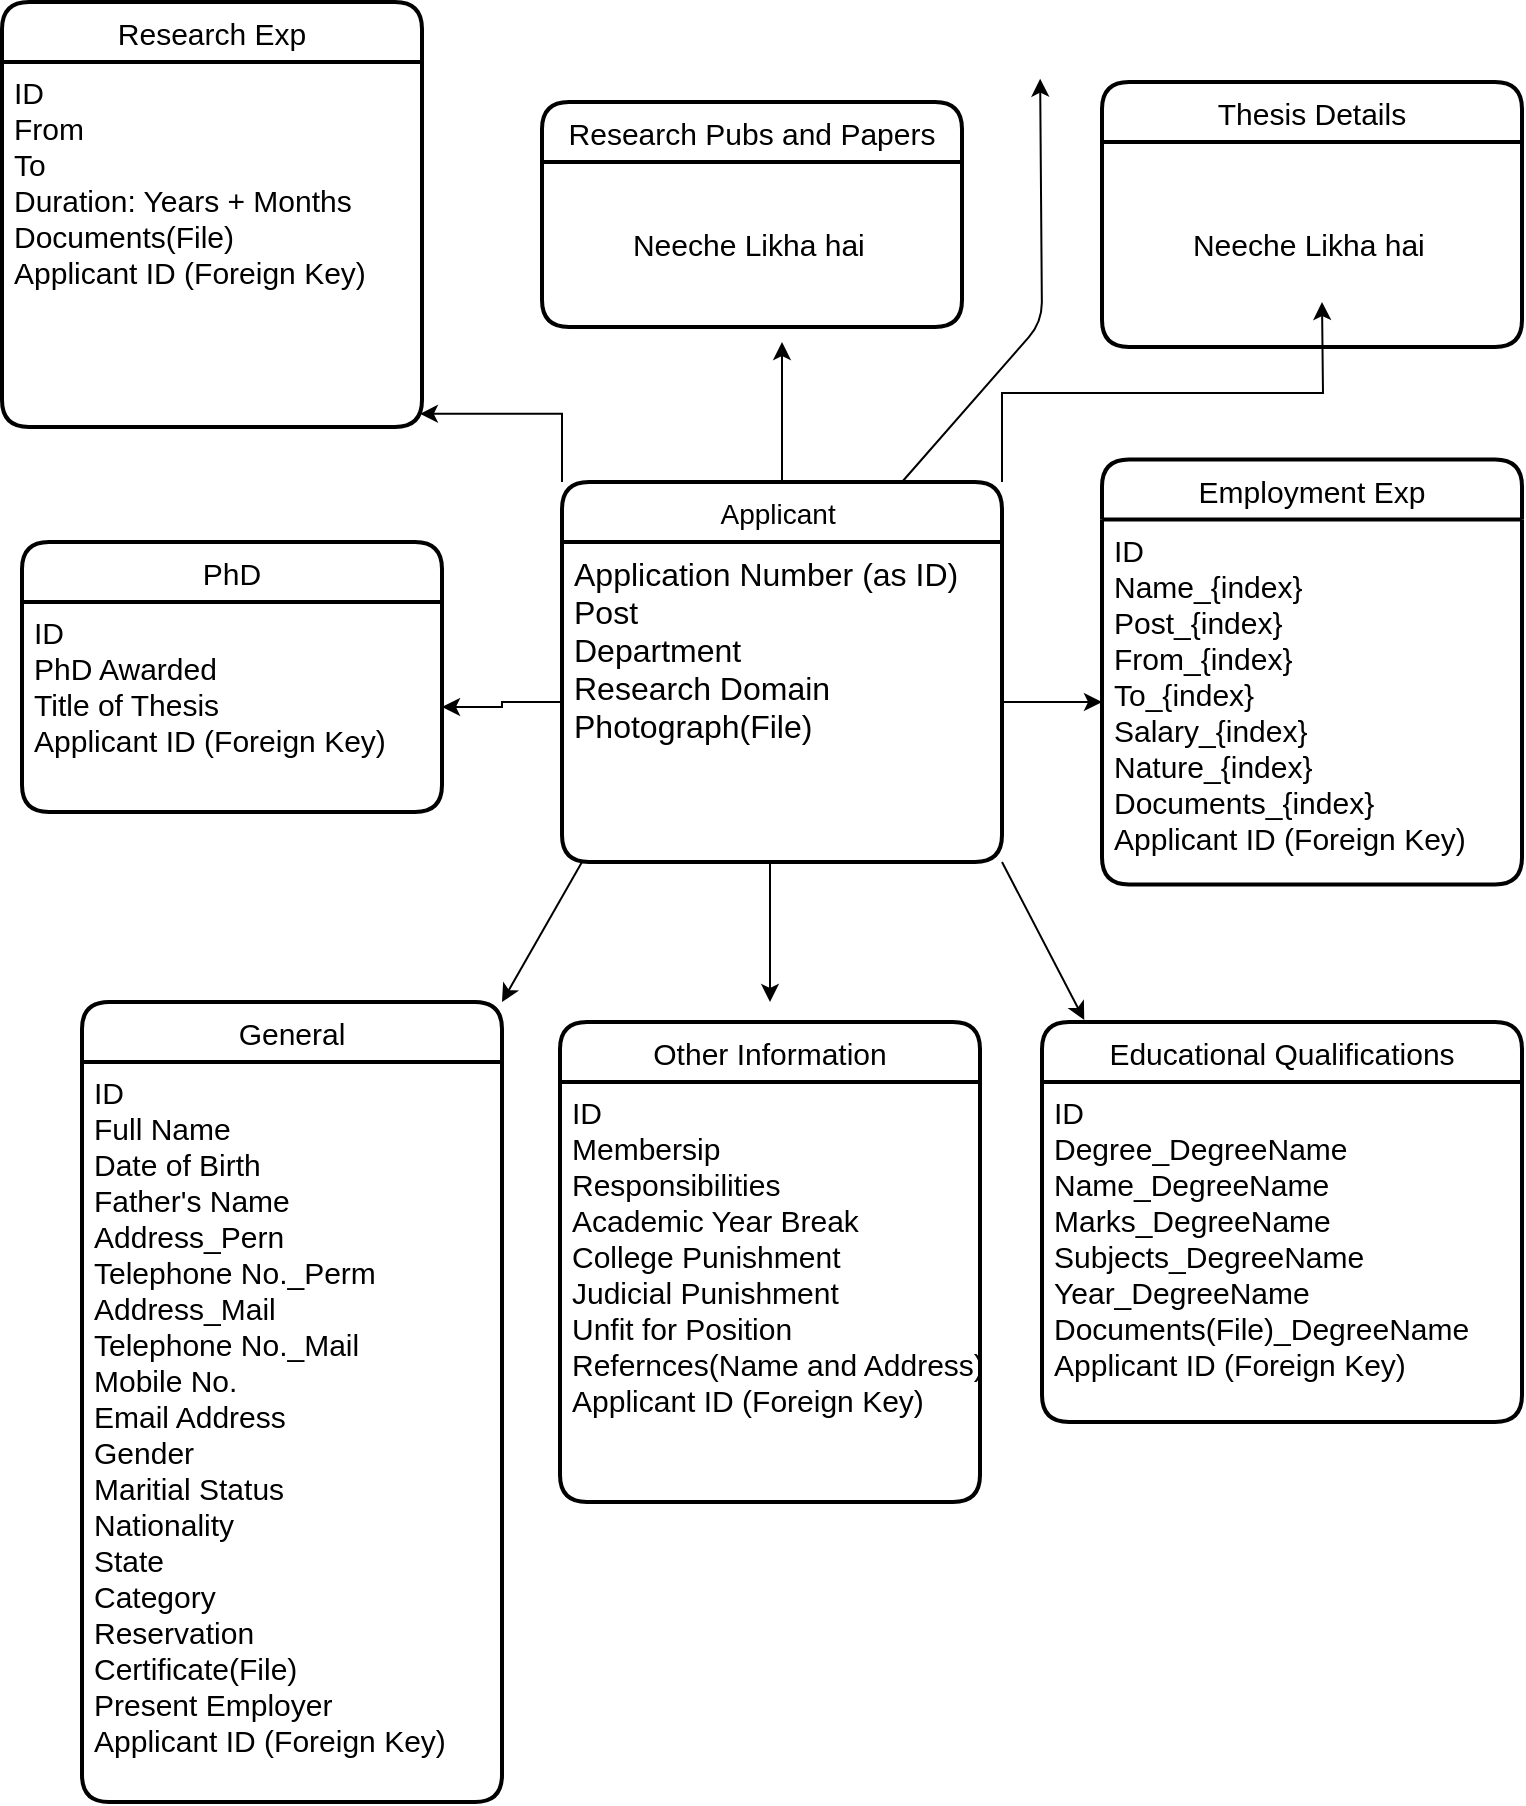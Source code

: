 <mxfile version="14.6.6" type="github">
  <diagram id="C5RBs43oDa-KdzZeNtuy" name="Page-1">
    <mxGraphModel dx="1350" dy="774" grid="1" gridSize="10" guides="1" tooltips="1" connect="1" arrows="1" fold="1" page="1" pageScale="1" pageWidth="827" pageHeight="1169" math="0" shadow="0">
      <root>
        <mxCell id="WIyWlLk6GJQsqaUBKTNV-0" />
        <mxCell id="WIyWlLk6GJQsqaUBKTNV-1" parent="WIyWlLk6GJQsqaUBKTNV-0" />
        <mxCell id="7e9xk0XOVjDDOqrkxnwi-54" style="edgeStyle=orthogonalEdgeStyle;rounded=0;orthogonalLoop=1;jettySize=auto;html=1;exitX=0;exitY=0;exitDx=0;exitDy=0;entryX=0.995;entryY=0.964;entryDx=0;entryDy=0;entryPerimeter=0;fontFamily=Helvetica;fontSize=15;" parent="WIyWlLk6GJQsqaUBKTNV-1" source="7e9xk0XOVjDDOqrkxnwi-30" target="7e9xk0XOVjDDOqrkxnwi-53" edge="1">
          <mxGeometry relative="1" as="geometry" />
        </mxCell>
        <mxCell id="7e9xk0XOVjDDOqrkxnwi-56" style="edgeStyle=orthogonalEdgeStyle;rounded=0;orthogonalLoop=1;jettySize=auto;html=1;exitX=0.5;exitY=0;exitDx=0;exitDy=0;fontFamily=Helvetica;fontSize=15;" parent="WIyWlLk6GJQsqaUBKTNV-1" source="7e9xk0XOVjDDOqrkxnwi-30" edge="1">
          <mxGeometry relative="1" as="geometry">
            <mxPoint x="420" y="200" as="targetPoint" />
          </mxGeometry>
        </mxCell>
        <mxCell id="7e9xk0XOVjDDOqrkxnwi-61" style="edgeStyle=orthogonalEdgeStyle;rounded=0;orthogonalLoop=1;jettySize=auto;html=1;exitX=1;exitY=0;exitDx=0;exitDy=0;fontFamily=Helvetica;fontSize=15;" parent="WIyWlLk6GJQsqaUBKTNV-1" source="7e9xk0XOVjDDOqrkxnwi-30" edge="1">
          <mxGeometry relative="1" as="geometry">
            <mxPoint x="690" y="180" as="targetPoint" />
          </mxGeometry>
        </mxCell>
        <mxCell id="7e9xk0XOVjDDOqrkxnwi-30" value="Applicant " style="swimlane;childLayout=stackLayout;horizontal=1;startSize=30;horizontalStack=0;rounded=1;fontSize=14;fontStyle=0;strokeWidth=2;resizeParent=0;resizeLast=1;shadow=0;dashed=0;align=center;fontFamily=Helvetica;gradientColor=#ffffff;" parent="WIyWlLk6GJQsqaUBKTNV-1" vertex="1">
          <mxGeometry x="310" y="270" width="220" height="190" as="geometry" />
        </mxCell>
        <mxCell id="7e9xk0XOVjDDOqrkxnwi-31" value="Application Number (as ID)&#xa;Post&#xa;Department&#xa;Research Domain&#xa;Photograph(File)" style="align=left;strokeColor=none;fillColor=none;spacingLeft=4;fontSize=16;verticalAlign=top;resizable=0;rotatable=0;part=1;" parent="7e9xk0XOVjDDOqrkxnwi-30" vertex="1">
          <mxGeometry y="30" width="220" height="160" as="geometry" />
        </mxCell>
        <mxCell id="7e9xk0XOVjDDOqrkxnwi-32" value="" style="endArrow=classic;html=1;fontFamily=Helvetica;fontSize=16;entryX=1;entryY=0;entryDx=0;entryDy=0;" parent="WIyWlLk6GJQsqaUBKTNV-1" target="7e9xk0XOVjDDOqrkxnwi-33" edge="1">
          <mxGeometry width="50" height="50" relative="1" as="geometry">
            <mxPoint x="320" y="460" as="sourcePoint" />
            <mxPoint x="250" y="530" as="targetPoint" />
          </mxGeometry>
        </mxCell>
        <mxCell id="7e9xk0XOVjDDOqrkxnwi-33" value="General" style="swimlane;childLayout=stackLayout;horizontal=1;startSize=30;horizontalStack=0;rounded=1;fontSize=15;fontStyle=0;strokeWidth=2;resizeParent=0;resizeLast=1;shadow=0;dashed=0;align=center;fontFamily=Helvetica;gradientColor=#ffffff;" parent="WIyWlLk6GJQsqaUBKTNV-1" vertex="1">
          <mxGeometry x="70" y="530" width="210" height="400" as="geometry" />
        </mxCell>
        <mxCell id="7e9xk0XOVjDDOqrkxnwi-34" value="ID&#xa;Full Name&#xa;Date of Birth&#xa;Father&#39;s Name&#xa;Address_Pern&#xa;Telephone No._Perm&#xa;Address_Mail&#xa;Telephone No._Mail &#xa;Mobile No.&#xa;Email Address&#xa;Gender &#xa;Maritial Status &#xa;Nationality&#xa;State&#xa;Category&#xa;Reservation&#xa;Certificate(File)&#xa;Present Employer&#xa;Applicant ID (Foreign Key)" style="align=left;strokeColor=none;fillColor=none;spacingLeft=4;fontSize=15;verticalAlign=top;resizable=0;rotatable=0;part=1;" parent="7e9xk0XOVjDDOqrkxnwi-33" vertex="1">
          <mxGeometry y="30" width="210" height="370" as="geometry" />
        </mxCell>
        <mxCell id="7e9xk0XOVjDDOqrkxnwi-36" value="" style="endArrow=classic;html=1;fontFamily=Helvetica;fontSize=16;" parent="WIyWlLk6GJQsqaUBKTNV-1" edge="1">
          <mxGeometry width="50" height="50" relative="1" as="geometry">
            <mxPoint x="414" y="460" as="sourcePoint" />
            <mxPoint x="414" y="530" as="targetPoint" />
          </mxGeometry>
        </mxCell>
        <mxCell id="7e9xk0XOVjDDOqrkxnwi-40" value="" style="endArrow=classic;html=1;fontFamily=Helvetica;fontSize=16;entryX=0.088;entryY=-0.005;entryDx=0;entryDy=0;entryPerimeter=0;" parent="WIyWlLk6GJQsqaUBKTNV-1" target="7e9xk0XOVjDDOqrkxnwi-41" edge="1">
          <mxGeometry width="50" height="50" relative="1" as="geometry">
            <mxPoint x="530" y="460" as="sourcePoint" />
            <mxPoint x="580" y="520" as="targetPoint" />
          </mxGeometry>
        </mxCell>
        <mxCell id="7e9xk0XOVjDDOqrkxnwi-41" value="Educational Qualifications" style="swimlane;childLayout=stackLayout;horizontal=1;startSize=30;horizontalStack=0;rounded=1;fontSize=15;fontStyle=0;strokeWidth=2;resizeParent=0;resizeLast=1;shadow=0;dashed=0;align=center;fontFamily=Helvetica;gradientColor=#ffffff;" parent="WIyWlLk6GJQsqaUBKTNV-1" vertex="1">
          <mxGeometry x="550" y="540" width="240" height="200" as="geometry" />
        </mxCell>
        <mxCell id="7e9xk0XOVjDDOqrkxnwi-42" value="ID&#xa;Degree_DegreeName&#xa;Name_DegreeName&#xa;Marks_DegreeName&#xa;Subjects_DegreeName&#xa;Year_DegreeName&#xa;Documents(File)_DegreeName&#xa;Applicant ID (Foreign Key)" style="align=left;strokeColor=none;fillColor=none;spacingLeft=4;fontSize=15;verticalAlign=top;resizable=0;rotatable=0;part=1;" parent="7e9xk0XOVjDDOqrkxnwi-41" vertex="1">
          <mxGeometry y="30" width="240" height="170" as="geometry" />
        </mxCell>
        <mxCell id="7e9xk0XOVjDDOqrkxnwi-44" value="PhD" style="swimlane;childLayout=stackLayout;horizontal=1;startSize=30;horizontalStack=0;rounded=1;fontSize=15;fontStyle=0;strokeWidth=2;resizeParent=0;resizeLast=1;shadow=0;dashed=0;align=center;fontFamily=Helvetica;gradientColor=#ffffff;" parent="WIyWlLk6GJQsqaUBKTNV-1" vertex="1">
          <mxGeometry x="40" y="300" width="210" height="135" as="geometry" />
        </mxCell>
        <mxCell id="7e9xk0XOVjDDOqrkxnwi-45" value="ID&#xa;PhD Awarded&#xa;Title of Thesis&#xa;Applicant ID (Foreign Key)" style="align=left;strokeColor=none;fillColor=none;spacingLeft=4;fontSize=15;verticalAlign=top;resizable=0;rotatable=0;part=1;" parent="7e9xk0XOVjDDOqrkxnwi-44" vertex="1">
          <mxGeometry y="30" width="210" height="105" as="geometry" />
        </mxCell>
        <mxCell id="7e9xk0XOVjDDOqrkxnwi-46" style="edgeStyle=orthogonalEdgeStyle;rounded=0;orthogonalLoop=1;jettySize=auto;html=1;entryX=1;entryY=0.5;entryDx=0;entryDy=0;fontFamily=Helvetica;fontSize=15;" parent="WIyWlLk6GJQsqaUBKTNV-1" source="7e9xk0XOVjDDOqrkxnwi-31" target="7e9xk0XOVjDDOqrkxnwi-45" edge="1">
          <mxGeometry relative="1" as="geometry" />
        </mxCell>
        <mxCell id="7e9xk0XOVjDDOqrkxnwi-48" value="Employment Exp" style="swimlane;childLayout=stackLayout;horizontal=1;startSize=30;horizontalStack=0;rounded=1;fontSize=15;fontStyle=0;strokeWidth=2;resizeParent=0;resizeLast=1;shadow=0;dashed=0;align=center;fontFamily=Helvetica;gradientColor=#ffffff;" parent="WIyWlLk6GJQsqaUBKTNV-1" vertex="1">
          <mxGeometry x="580" y="258.75" width="210" height="212.5" as="geometry" />
        </mxCell>
        <mxCell id="7e9xk0XOVjDDOqrkxnwi-49" value="ID&#xa;Name_{index}&#xa;Post_{index}&#xa;From_{index}&#xa;To_{index}&#xa;Salary_{index}&#xa;Nature_{index}&#xa;Documents_{index}&#xa;Applicant ID (Foreign Key)" style="align=left;strokeColor=none;fillColor=none;spacingLeft=4;fontSize=15;verticalAlign=top;resizable=0;rotatable=0;part=1;" parent="7e9xk0XOVjDDOqrkxnwi-48" vertex="1">
          <mxGeometry y="30" width="210" height="182.5" as="geometry" />
        </mxCell>
        <mxCell id="7e9xk0XOVjDDOqrkxnwi-50" style="edgeStyle=orthogonalEdgeStyle;rounded=0;orthogonalLoop=1;jettySize=auto;html=1;entryX=0;entryY=0.5;entryDx=0;entryDy=0;fontFamily=Helvetica;fontSize=15;" parent="WIyWlLk6GJQsqaUBKTNV-1" source="7e9xk0XOVjDDOqrkxnwi-31" target="7e9xk0XOVjDDOqrkxnwi-49" edge="1">
          <mxGeometry relative="1" as="geometry" />
        </mxCell>
        <mxCell id="7e9xk0XOVjDDOqrkxnwi-52" value="Research Exp" style="swimlane;childLayout=stackLayout;horizontal=1;startSize=30;horizontalStack=0;rounded=1;fontSize=15;fontStyle=0;strokeWidth=2;resizeParent=0;resizeLast=1;shadow=0;dashed=0;align=center;fontFamily=Helvetica;gradientColor=#ffffff;" parent="WIyWlLk6GJQsqaUBKTNV-1" vertex="1">
          <mxGeometry x="30" y="30" width="210" height="212.5" as="geometry" />
        </mxCell>
        <mxCell id="7e9xk0XOVjDDOqrkxnwi-53" value="ID&#xa;From&#xa;To&#xa;Duration: Years + Months&#xa;Documents(File)&#xa;Applicant ID (Foreign Key)" style="align=left;strokeColor=none;fillColor=none;spacingLeft=4;fontSize=15;verticalAlign=top;resizable=0;rotatable=0;part=1;" parent="7e9xk0XOVjDDOqrkxnwi-52" vertex="1">
          <mxGeometry y="30" width="210" height="182.5" as="geometry" />
        </mxCell>
        <mxCell id="7e9xk0XOVjDDOqrkxnwi-57" value="Research Pubs and Papers" style="swimlane;childLayout=stackLayout;horizontal=1;startSize=30;horizontalStack=0;rounded=1;fontSize=15;fontStyle=0;strokeWidth=2;resizeParent=0;resizeLast=1;shadow=0;dashed=0;align=center;fontFamily=Helvetica;gradientColor=#ffffff;" parent="WIyWlLk6GJQsqaUBKTNV-1" vertex="1">
          <mxGeometry x="300" y="80" width="210" height="112.5" as="geometry" />
        </mxCell>
        <mxCell id="7e9xk0XOVjDDOqrkxnwi-60" value="Neeche Likha hai&amp;nbsp;" style="text;html=1;align=center;verticalAlign=middle;resizable=0;points=[];autosize=1;strokeColor=none;fontSize=15;fontFamily=Helvetica;" parent="7e9xk0XOVjDDOqrkxnwi-57" vertex="1">
          <mxGeometry y="30" width="210" height="82.5" as="geometry" />
        </mxCell>
        <mxCell id="7e9xk0XOVjDDOqrkxnwi-62" value="Thesis Details" style="swimlane;childLayout=stackLayout;horizontal=1;startSize=30;horizontalStack=0;rounded=1;fontSize=15;fontStyle=0;strokeWidth=2;resizeParent=0;resizeLast=1;shadow=0;dashed=0;align=center;fontFamily=Helvetica;gradientColor=#ffffff;" parent="WIyWlLk6GJQsqaUBKTNV-1" vertex="1">
          <mxGeometry x="580" y="70" width="210" height="132.5" as="geometry" />
        </mxCell>
        <mxCell id="7e9xk0XOVjDDOqrkxnwi-63" value="Neeche Likha hai&amp;nbsp;" style="text;html=1;align=center;verticalAlign=middle;resizable=0;points=[];autosize=1;strokeColor=none;fontSize=15;fontFamily=Helvetica;" parent="7e9xk0XOVjDDOqrkxnwi-62" vertex="1">
          <mxGeometry y="30" width="210" height="102.5" as="geometry" />
        </mxCell>
        <mxCell id="7e9xk0XOVjDDOqrkxnwi-66" value="" style="endArrow=classic;html=1;fontFamily=Helvetica;fontSize=15;entryX=0.567;entryY=1.024;entryDx=0;entryDy=0;entryPerimeter=0;" parent="WIyWlLk6GJQsqaUBKTNV-1" edge="1">
          <mxGeometry width="50" height="50" relative="1" as="geometry">
            <mxPoint x="480" y="270" as="sourcePoint" />
            <mxPoint x="549.07" y="68.32" as="targetPoint" />
            <Array as="points">
              <mxPoint x="550" y="190" />
            </Array>
          </mxGeometry>
        </mxCell>
        <mxCell id="kpZnEdqJ38BNeuLe-dKo-2" value="Other Information" style="swimlane;childLayout=stackLayout;horizontal=1;startSize=30;horizontalStack=0;rounded=1;fontSize=15;fontStyle=0;strokeWidth=2;resizeParent=0;resizeLast=1;shadow=0;dashed=0;align=center;fontFamily=Helvetica;gradientColor=#ffffff;" vertex="1" parent="WIyWlLk6GJQsqaUBKTNV-1">
          <mxGeometry x="309" y="540" width="210" height="240" as="geometry" />
        </mxCell>
        <mxCell id="kpZnEdqJ38BNeuLe-dKo-3" value="ID&#xa;Membersip &#xa;Responsibilities&#xa;Academic Year Break&#xa;College Punishment &#xa;Judicial Punishment&#xa;Unfit for Position&#xa;Refernces(Name and Address)&#xa;Applicant ID (Foreign Key)" style="align=left;strokeColor=none;fillColor=none;spacingLeft=4;fontSize=15;verticalAlign=top;resizable=0;rotatable=0;part=1;" vertex="1" parent="kpZnEdqJ38BNeuLe-dKo-2">
          <mxGeometry y="30" width="210" height="210" as="geometry" />
        </mxCell>
      </root>
    </mxGraphModel>
  </diagram>
</mxfile>
